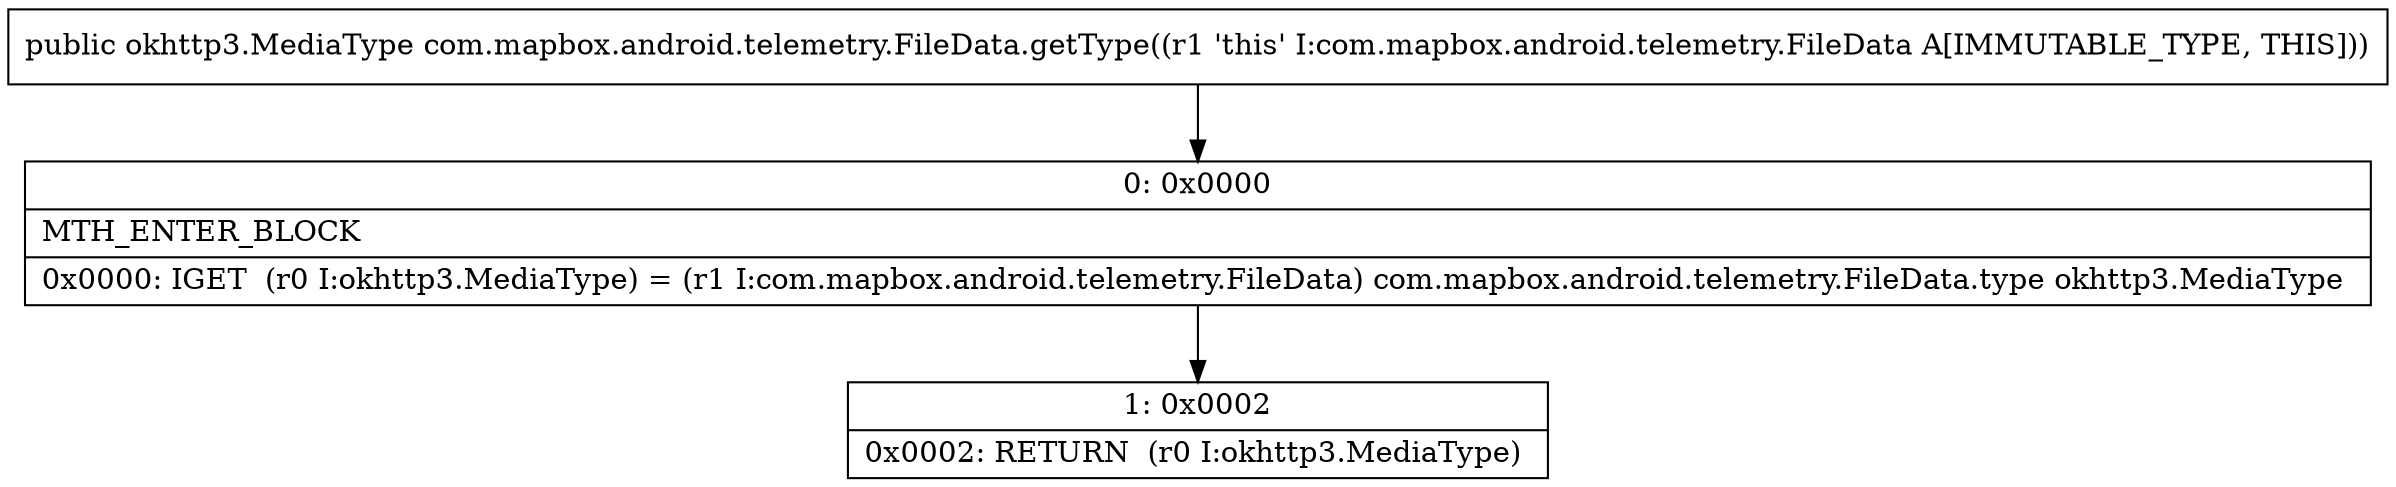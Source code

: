 digraph "CFG forcom.mapbox.android.telemetry.FileData.getType()Lokhttp3\/MediaType;" {
Node_0 [shape=record,label="{0\:\ 0x0000|MTH_ENTER_BLOCK\l|0x0000: IGET  (r0 I:okhttp3.MediaType) = (r1 I:com.mapbox.android.telemetry.FileData) com.mapbox.android.telemetry.FileData.type okhttp3.MediaType \l}"];
Node_1 [shape=record,label="{1\:\ 0x0002|0x0002: RETURN  (r0 I:okhttp3.MediaType) \l}"];
MethodNode[shape=record,label="{public okhttp3.MediaType com.mapbox.android.telemetry.FileData.getType((r1 'this' I:com.mapbox.android.telemetry.FileData A[IMMUTABLE_TYPE, THIS])) }"];
MethodNode -> Node_0;
Node_0 -> Node_1;
}


